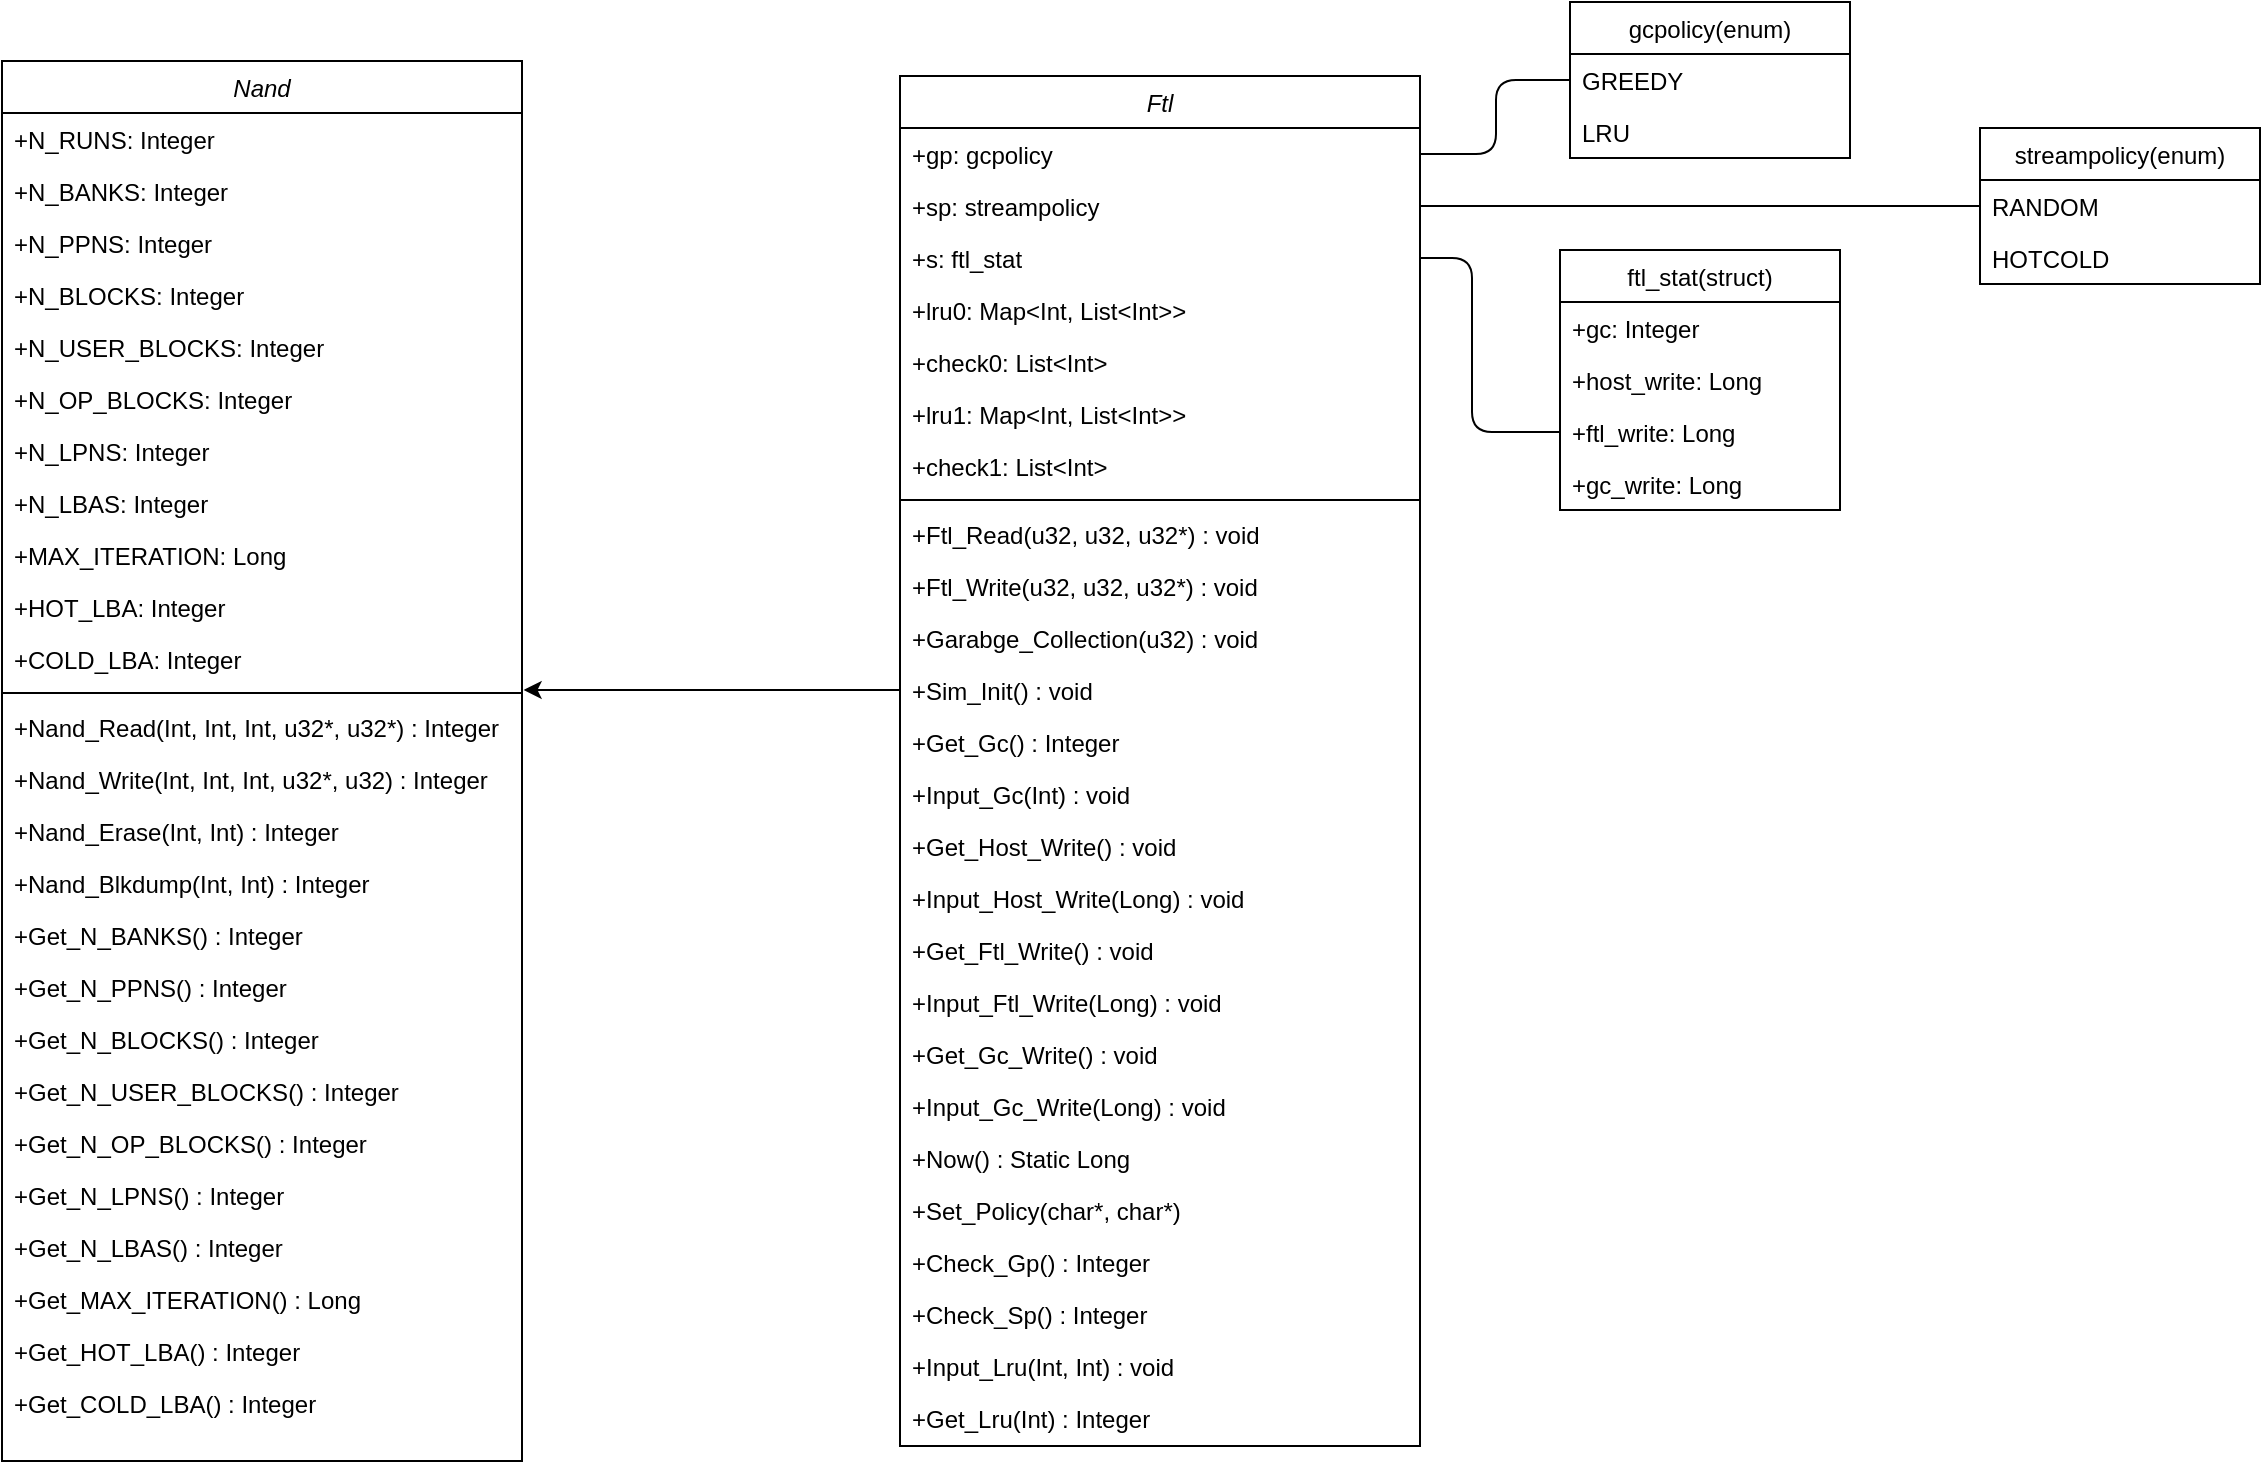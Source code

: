 <mxfile version="14.0.1" type="device"><diagram id="C5RBs43oDa-KdzZeNtuy" name="Page-1"><mxGraphModel dx="1490" dy="1014" grid="0" gridSize="10" guides="1" tooltips="1" connect="1" arrows="1" fold="1" page="0" pageScale="1" pageWidth="827" pageHeight="1169" math="0" shadow="0"><root><mxCell id="WIyWlLk6GJQsqaUBKTNV-0"/><mxCell id="WIyWlLk6GJQsqaUBKTNV-1" parent="WIyWlLk6GJQsqaUBKTNV-0"/><mxCell id="zkfFHV4jXpPFQw0GAbJ--0" value="Nand" style="swimlane;fontStyle=2;align=center;verticalAlign=top;childLayout=stackLayout;horizontal=1;startSize=26;horizontalStack=0;resizeParent=1;resizeLast=0;collapsible=1;marginBottom=0;rounded=0;shadow=0;strokeWidth=1;" parent="WIyWlLk6GJQsqaUBKTNV-1" vertex="1"><mxGeometry x="118" y="2.5" width="260" height="700" as="geometry"><mxRectangle x="230" y="140" width="160" height="26" as="alternateBounds"/></mxGeometry></mxCell><mxCell id="zkfFHV4jXpPFQw0GAbJ--2" value="+N_RUNS: Integer" style="text;align=left;verticalAlign=top;spacingLeft=4;spacingRight=4;overflow=hidden;rotatable=0;points=[[0,0.5],[1,0.5]];portConstraint=eastwest;rounded=0;shadow=0;html=0;" parent="zkfFHV4jXpPFQw0GAbJ--0" vertex="1"><mxGeometry y="26" width="260" height="26" as="geometry"/></mxCell><mxCell id="hQPO2ZYSG6X3vs4kxCk9-1" value="+N_BANKS: Integer" style="text;align=left;verticalAlign=top;spacingLeft=4;spacingRight=4;overflow=hidden;rotatable=0;points=[[0,0.5],[1,0.5]];portConstraint=eastwest;rounded=0;shadow=0;html=0;" parent="zkfFHV4jXpPFQw0GAbJ--0" vertex="1"><mxGeometry y="52" width="260" height="26" as="geometry"/></mxCell><mxCell id="hQPO2ZYSG6X3vs4kxCk9-2" value="+N_PPNS: Integer" style="text;align=left;verticalAlign=top;spacingLeft=4;spacingRight=4;overflow=hidden;rotatable=0;points=[[0,0.5],[1,0.5]];portConstraint=eastwest;rounded=0;shadow=0;html=0;" parent="zkfFHV4jXpPFQw0GAbJ--0" vertex="1"><mxGeometry y="78" width="260" height="26" as="geometry"/></mxCell><mxCell id="hQPO2ZYSG6X3vs4kxCk9-0" value="+N_BLOCKS: Integer" style="text;align=left;verticalAlign=top;spacingLeft=4;spacingRight=4;overflow=hidden;rotatable=0;points=[[0,0.5],[1,0.5]];portConstraint=eastwest;rounded=0;shadow=0;html=0;" parent="zkfFHV4jXpPFQw0GAbJ--0" vertex="1"><mxGeometry y="104" width="260" height="26" as="geometry"/></mxCell><mxCell id="hQPO2ZYSG6X3vs4kxCk9-6" value="+N_USER_BLOCKS: Integer" style="text;align=left;verticalAlign=top;spacingLeft=4;spacingRight=4;overflow=hidden;rotatable=0;points=[[0,0.5],[1,0.5]];portConstraint=eastwest;rounded=0;shadow=0;html=0;" parent="zkfFHV4jXpPFQw0GAbJ--0" vertex="1"><mxGeometry y="130" width="260" height="26" as="geometry"/></mxCell><mxCell id="hQPO2ZYSG6X3vs4kxCk9-5" value="+N_OP_BLOCKS: Integer" style="text;align=left;verticalAlign=top;spacingLeft=4;spacingRight=4;overflow=hidden;rotatable=0;points=[[0,0.5],[1,0.5]];portConstraint=eastwest;rounded=0;shadow=0;html=0;" parent="zkfFHV4jXpPFQw0GAbJ--0" vertex="1"><mxGeometry y="156" width="260" height="26" as="geometry"/></mxCell><mxCell id="hQPO2ZYSG6X3vs4kxCk9-3" value="+N_LPNS: Integer" style="text;align=left;verticalAlign=top;spacingLeft=4;spacingRight=4;overflow=hidden;rotatable=0;points=[[0,0.5],[1,0.5]];portConstraint=eastwest;rounded=0;shadow=0;html=0;" parent="zkfFHV4jXpPFQw0GAbJ--0" vertex="1"><mxGeometry y="182" width="260" height="26" as="geometry"/></mxCell><mxCell id="hQPO2ZYSG6X3vs4kxCk9-4" value="+N_LBAS: Integer" style="text;align=left;verticalAlign=top;spacingLeft=4;spacingRight=4;overflow=hidden;rotatable=0;points=[[0,0.5],[1,0.5]];portConstraint=eastwest;rounded=0;shadow=0;html=0;" parent="zkfFHV4jXpPFQw0GAbJ--0" vertex="1"><mxGeometry y="208" width="260" height="26" as="geometry"/></mxCell><mxCell id="hQPO2ZYSG6X3vs4kxCk9-8" value="+MAX_ITERATION: Long" style="text;align=left;verticalAlign=top;spacingLeft=4;spacingRight=4;overflow=hidden;rotatable=0;points=[[0,0.5],[1,0.5]];portConstraint=eastwest;rounded=0;shadow=0;html=0;" parent="zkfFHV4jXpPFQw0GAbJ--0" vertex="1"><mxGeometry y="234" width="260" height="26" as="geometry"/></mxCell><mxCell id="hQPO2ZYSG6X3vs4kxCk9-9" value="+HOT_LBA: Integer" style="text;align=left;verticalAlign=top;spacingLeft=4;spacingRight=4;overflow=hidden;rotatable=0;points=[[0,0.5],[1,0.5]];portConstraint=eastwest;rounded=0;shadow=0;html=0;" parent="zkfFHV4jXpPFQw0GAbJ--0" vertex="1"><mxGeometry y="260" width="260" height="26" as="geometry"/></mxCell><mxCell id="hQPO2ZYSG6X3vs4kxCk9-7" value="+COLD_LBA: Integer" style="text;align=left;verticalAlign=top;spacingLeft=4;spacingRight=4;overflow=hidden;rotatable=0;points=[[0,0.5],[1,0.5]];portConstraint=eastwest;rounded=0;shadow=0;html=0;" parent="zkfFHV4jXpPFQw0GAbJ--0" vertex="1"><mxGeometry y="286" width="260" height="26" as="geometry"/></mxCell><mxCell id="zkfFHV4jXpPFQw0GAbJ--4" value="" style="line;html=1;strokeWidth=1;align=left;verticalAlign=middle;spacingTop=-1;spacingLeft=3;spacingRight=3;rotatable=0;labelPosition=right;points=[];portConstraint=eastwest;" parent="zkfFHV4jXpPFQw0GAbJ--0" vertex="1"><mxGeometry y="312" width="260" height="8" as="geometry"/></mxCell><mxCell id="zkfFHV4jXpPFQw0GAbJ--5" value="+Nand_Read(Int, Int, Int, u32*, u32*) : Integer" style="text;align=left;verticalAlign=top;spacingLeft=4;spacingRight=4;overflow=hidden;rotatable=0;points=[[0,0.5],[1,0.5]];portConstraint=eastwest;" parent="zkfFHV4jXpPFQw0GAbJ--0" vertex="1"><mxGeometry y="320" width="260" height="26" as="geometry"/></mxCell><mxCell id="hQPO2ZYSG6X3vs4kxCk9-17" value="+Nand_Write(Int, Int, Int, u32*, u32) : Integer" style="text;align=left;verticalAlign=top;spacingLeft=4;spacingRight=4;overflow=hidden;rotatable=0;points=[[0,0.5],[1,0.5]];portConstraint=eastwest;" parent="zkfFHV4jXpPFQw0GAbJ--0" vertex="1"><mxGeometry y="346" width="260" height="26" as="geometry"/></mxCell><mxCell id="hQPO2ZYSG6X3vs4kxCk9-16" value="+Nand_Erase(Int, Int) : Integer" style="text;align=left;verticalAlign=top;spacingLeft=4;spacingRight=4;overflow=hidden;rotatable=0;points=[[0,0.5],[1,0.5]];portConstraint=eastwest;" parent="zkfFHV4jXpPFQw0GAbJ--0" vertex="1"><mxGeometry y="372" width="260" height="26" as="geometry"/></mxCell><mxCell id="hQPO2ZYSG6X3vs4kxCk9-15" value="+Nand_Blkdump(Int, Int) : Integer" style="text;align=left;verticalAlign=top;spacingLeft=4;spacingRight=4;overflow=hidden;rotatable=0;points=[[0,0.5],[1,0.5]];portConstraint=eastwest;" parent="zkfFHV4jXpPFQw0GAbJ--0" vertex="1"><mxGeometry y="398" width="260" height="26" as="geometry"/></mxCell><mxCell id="hQPO2ZYSG6X3vs4kxCk9-14" value="+Get_N_BANKS() : Integer" style="text;align=left;verticalAlign=top;spacingLeft=4;spacingRight=4;overflow=hidden;rotatable=0;points=[[0,0.5],[1,0.5]];portConstraint=eastwest;" parent="zkfFHV4jXpPFQw0GAbJ--0" vertex="1"><mxGeometry y="424" width="260" height="26" as="geometry"/></mxCell><mxCell id="hQPO2ZYSG6X3vs4kxCk9-22" value="+Get_N_PPNS() : Integer" style="text;align=left;verticalAlign=top;spacingLeft=4;spacingRight=4;overflow=hidden;rotatable=0;points=[[0,0.5],[1,0.5]];portConstraint=eastwest;" parent="zkfFHV4jXpPFQw0GAbJ--0" vertex="1"><mxGeometry y="450" width="260" height="26" as="geometry"/></mxCell><mxCell id="hQPO2ZYSG6X3vs4kxCk9-21" value="+Get_N_BLOCKS() : Integer" style="text;align=left;verticalAlign=top;spacingLeft=4;spacingRight=4;overflow=hidden;rotatable=0;points=[[0,0.5],[1,0.5]];portConstraint=eastwest;" parent="zkfFHV4jXpPFQw0GAbJ--0" vertex="1"><mxGeometry y="476" width="260" height="26" as="geometry"/></mxCell><mxCell id="hQPO2ZYSG6X3vs4kxCk9-20" value="+Get_N_USER_BLOCKS() : Integer" style="text;align=left;verticalAlign=top;spacingLeft=4;spacingRight=4;overflow=hidden;rotatable=0;points=[[0,0.5],[1,0.5]];portConstraint=eastwest;" parent="zkfFHV4jXpPFQw0GAbJ--0" vertex="1"><mxGeometry y="502" width="260" height="26" as="geometry"/></mxCell><mxCell id="hQPO2ZYSG6X3vs4kxCk9-19" value="+Get_N_OP_BLOCKS() : Integer" style="text;align=left;verticalAlign=top;spacingLeft=4;spacingRight=4;overflow=hidden;rotatable=0;points=[[0,0.5],[1,0.5]];portConstraint=eastwest;" parent="zkfFHV4jXpPFQw0GAbJ--0" vertex="1"><mxGeometry y="528" width="260" height="26" as="geometry"/></mxCell><mxCell id="hQPO2ZYSG6X3vs4kxCk9-18" value="+Get_N_LPNS() : Integer" style="text;align=left;verticalAlign=top;spacingLeft=4;spacingRight=4;overflow=hidden;rotatable=0;points=[[0,0.5],[1,0.5]];portConstraint=eastwest;" parent="zkfFHV4jXpPFQw0GAbJ--0" vertex="1"><mxGeometry y="554" width="260" height="26" as="geometry"/></mxCell><mxCell id="hQPO2ZYSG6X3vs4kxCk9-25" value="+Get_N_LBAS() : Integer" style="text;align=left;verticalAlign=top;spacingLeft=4;spacingRight=4;overflow=hidden;rotatable=0;points=[[0,0.5],[1,0.5]];portConstraint=eastwest;" parent="zkfFHV4jXpPFQw0GAbJ--0" vertex="1"><mxGeometry y="580" width="260" height="26" as="geometry"/></mxCell><mxCell id="hQPO2ZYSG6X3vs4kxCk9-24" value="+Get_MAX_ITERATION() : Long" style="text;align=left;verticalAlign=top;spacingLeft=4;spacingRight=4;overflow=hidden;rotatable=0;points=[[0,0.5],[1,0.5]];portConstraint=eastwest;" parent="zkfFHV4jXpPFQw0GAbJ--0" vertex="1"><mxGeometry y="606" width="260" height="26" as="geometry"/></mxCell><mxCell id="hQPO2ZYSG6X3vs4kxCk9-23" value="+Get_HOT_LBA() : Integer" style="text;align=left;verticalAlign=top;spacingLeft=4;spacingRight=4;overflow=hidden;rotatable=0;points=[[0,0.5],[1,0.5]];portConstraint=eastwest;" parent="zkfFHV4jXpPFQw0GAbJ--0" vertex="1"><mxGeometry y="632" width="260" height="26" as="geometry"/></mxCell><mxCell id="hQPO2ZYSG6X3vs4kxCk9-26" value="+Get_COLD_LBA() : Integer" style="text;align=left;verticalAlign=top;spacingLeft=4;spacingRight=4;overflow=hidden;rotatable=0;points=[[0,0.5],[1,0.5]];portConstraint=eastwest;" parent="zkfFHV4jXpPFQw0GAbJ--0" vertex="1"><mxGeometry y="658" width="260" height="26" as="geometry"/></mxCell><mxCell id="hQPO2ZYSG6X3vs4kxCk9-27" value="Ftl" style="swimlane;fontStyle=2;align=center;verticalAlign=top;childLayout=stackLayout;horizontal=1;startSize=26;horizontalStack=0;resizeParent=1;resizeLast=0;collapsible=1;marginBottom=0;rounded=0;shadow=0;strokeWidth=1;" parent="WIyWlLk6GJQsqaUBKTNV-1" vertex="1"><mxGeometry x="567" y="10" width="260" height="685" as="geometry"><mxRectangle x="230" y="140" width="160" height="26" as="alternateBounds"/></mxGeometry></mxCell><mxCell id="hQPO2ZYSG6X3vs4kxCk9-28" value="+gp: gcpolicy" style="text;align=left;verticalAlign=top;spacingLeft=4;spacingRight=4;overflow=hidden;rotatable=0;points=[[0,0.5],[1,0.5]];portConstraint=eastwest;rounded=0;shadow=0;html=0;" parent="hQPO2ZYSG6X3vs4kxCk9-27" vertex="1"><mxGeometry y="26" width="260" height="26" as="geometry"/></mxCell><mxCell id="hQPO2ZYSG6X3vs4kxCk9-29" value="+sp: streampolicy" style="text;align=left;verticalAlign=top;spacingLeft=4;spacingRight=4;overflow=hidden;rotatable=0;points=[[0,0.5],[1,0.5]];portConstraint=eastwest;rounded=0;shadow=0;html=0;" parent="hQPO2ZYSG6X3vs4kxCk9-27" vertex="1"><mxGeometry y="52" width="260" height="26" as="geometry"/></mxCell><mxCell id="hQPO2ZYSG6X3vs4kxCk9-30" value="+s: ftl_stat" style="text;align=left;verticalAlign=top;spacingLeft=4;spacingRight=4;overflow=hidden;rotatable=0;points=[[0,0.5],[1,0.5]];portConstraint=eastwest;rounded=0;shadow=0;html=0;" parent="hQPO2ZYSG6X3vs4kxCk9-27" vertex="1"><mxGeometry y="78" width="260" height="26" as="geometry"/></mxCell><mxCell id="hQPO2ZYSG6X3vs4kxCk9-31" value="+lru0: Map&lt;Int, List&lt;Int&gt;&gt;" style="text;align=left;verticalAlign=top;spacingLeft=4;spacingRight=4;overflow=hidden;rotatable=0;points=[[0,0.5],[1,0.5]];portConstraint=eastwest;rounded=0;shadow=0;html=0;" parent="hQPO2ZYSG6X3vs4kxCk9-27" vertex="1"><mxGeometry y="104" width="260" height="26" as="geometry"/></mxCell><mxCell id="hQPO2ZYSG6X3vs4kxCk9-32" value="+check0: List&lt;Int&gt;" style="text;align=left;verticalAlign=top;spacingLeft=4;spacingRight=4;overflow=hidden;rotatable=0;points=[[0,0.5],[1,0.5]];portConstraint=eastwest;rounded=0;shadow=0;html=0;" parent="hQPO2ZYSG6X3vs4kxCk9-27" vertex="1"><mxGeometry y="130" width="260" height="26" as="geometry"/></mxCell><mxCell id="hQPO2ZYSG6X3vs4kxCk9-55" value="+lru1: Map&lt;Int, List&lt;Int&gt;&gt;" style="text;align=left;verticalAlign=top;spacingLeft=4;spacingRight=4;overflow=hidden;rotatable=0;points=[[0,0.5],[1,0.5]];portConstraint=eastwest;rounded=0;shadow=0;html=0;" parent="hQPO2ZYSG6X3vs4kxCk9-27" vertex="1"><mxGeometry y="156" width="260" height="26" as="geometry"/></mxCell><mxCell id="hQPO2ZYSG6X3vs4kxCk9-56" value="+check1: List&lt;Int&gt;" style="text;align=left;verticalAlign=top;spacingLeft=4;spacingRight=4;overflow=hidden;rotatable=0;points=[[0,0.5],[1,0.5]];portConstraint=eastwest;rounded=0;shadow=0;html=0;" parent="hQPO2ZYSG6X3vs4kxCk9-27" vertex="1"><mxGeometry y="182" width="260" height="26" as="geometry"/></mxCell><mxCell id="hQPO2ZYSG6X3vs4kxCk9-39" value="" style="line;html=1;strokeWidth=1;align=left;verticalAlign=middle;spacingTop=-1;spacingLeft=3;spacingRight=3;rotatable=0;labelPosition=right;points=[];portConstraint=eastwest;" parent="hQPO2ZYSG6X3vs4kxCk9-27" vertex="1"><mxGeometry y="208" width="260" height="8" as="geometry"/></mxCell><mxCell id="hQPO2ZYSG6X3vs4kxCk9-40" value="+Ftl_Read(u32, u32, u32*) : void" style="text;align=left;verticalAlign=top;spacingLeft=4;spacingRight=4;overflow=hidden;rotatable=0;points=[[0,0.5],[1,0.5]];portConstraint=eastwest;" parent="hQPO2ZYSG6X3vs4kxCk9-27" vertex="1"><mxGeometry y="216" width="260" height="26" as="geometry"/></mxCell><mxCell id="hQPO2ZYSG6X3vs4kxCk9-58" value="+Ftl_Write(u32, u32, u32*) : void" style="text;align=left;verticalAlign=top;spacingLeft=4;spacingRight=4;overflow=hidden;rotatable=0;points=[[0,0.5],[1,0.5]];portConstraint=eastwest;" parent="hQPO2ZYSG6X3vs4kxCk9-27" vertex="1"><mxGeometry y="242" width="260" height="26" as="geometry"/></mxCell><mxCell id="hQPO2ZYSG6X3vs4kxCk9-42" value="+Garabge_Collection(u32) : void" style="text;align=left;verticalAlign=top;spacingLeft=4;spacingRight=4;overflow=hidden;rotatable=0;points=[[0,0.5],[1,0.5]];portConstraint=eastwest;" parent="hQPO2ZYSG6X3vs4kxCk9-27" vertex="1"><mxGeometry y="268" width="260" height="26" as="geometry"/></mxCell><mxCell id="hQPO2ZYSG6X3vs4kxCk9-43" value="+Sim_Init() : void" style="text;align=left;verticalAlign=top;spacingLeft=4;spacingRight=4;overflow=hidden;rotatable=0;points=[[0,0.5],[1,0.5]];portConstraint=eastwest;" parent="hQPO2ZYSG6X3vs4kxCk9-27" vertex="1"><mxGeometry y="294" width="260" height="26" as="geometry"/></mxCell><mxCell id="hQPO2ZYSG6X3vs4kxCk9-44" value="+Get_Gc() : Integer" style="text;align=left;verticalAlign=top;spacingLeft=4;spacingRight=4;overflow=hidden;rotatable=0;points=[[0,0.5],[1,0.5]];portConstraint=eastwest;" parent="hQPO2ZYSG6X3vs4kxCk9-27" vertex="1"><mxGeometry y="320" width="260" height="26" as="geometry"/></mxCell><mxCell id="hQPO2ZYSG6X3vs4kxCk9-59" value="+Input_Gc(Int) : void" style="text;align=left;verticalAlign=top;spacingLeft=4;spacingRight=4;overflow=hidden;rotatable=0;points=[[0,0.5],[1,0.5]];portConstraint=eastwest;" parent="hQPO2ZYSG6X3vs4kxCk9-27" vertex="1"><mxGeometry y="346" width="260" height="26" as="geometry"/></mxCell><mxCell id="hQPO2ZYSG6X3vs4kxCk9-60" value="+Get_Host_Write() : void" style="text;align=left;verticalAlign=top;spacingLeft=4;spacingRight=4;overflow=hidden;rotatable=0;points=[[0,0.5],[1,0.5]];portConstraint=eastwest;" parent="hQPO2ZYSG6X3vs4kxCk9-27" vertex="1"><mxGeometry y="372" width="260" height="26" as="geometry"/></mxCell><mxCell id="hQPO2ZYSG6X3vs4kxCk9-61" value="+Input_Host_Write(Long) : void" style="text;align=left;verticalAlign=top;spacingLeft=4;spacingRight=4;overflow=hidden;rotatable=0;points=[[0,0.5],[1,0.5]];portConstraint=eastwest;" parent="hQPO2ZYSG6X3vs4kxCk9-27" vertex="1"><mxGeometry y="398" width="260" height="26" as="geometry"/></mxCell><mxCell id="hQPO2ZYSG6X3vs4kxCk9-64" value="+Get_Ftl_Write() : void" style="text;align=left;verticalAlign=top;spacingLeft=4;spacingRight=4;overflow=hidden;rotatable=0;points=[[0,0.5],[1,0.5]];portConstraint=eastwest;" parent="hQPO2ZYSG6X3vs4kxCk9-27" vertex="1"><mxGeometry y="424" width="260" height="26" as="geometry"/></mxCell><mxCell id="hQPO2ZYSG6X3vs4kxCk9-65" value="+Input_Ftl_Write(Long) : void" style="text;align=left;verticalAlign=top;spacingLeft=4;spacingRight=4;overflow=hidden;rotatable=0;points=[[0,0.5],[1,0.5]];portConstraint=eastwest;" parent="hQPO2ZYSG6X3vs4kxCk9-27" vertex="1"><mxGeometry y="450" width="260" height="26" as="geometry"/></mxCell><mxCell id="hQPO2ZYSG6X3vs4kxCk9-66" value="+Get_Gc_Write() : void" style="text;align=left;verticalAlign=top;spacingLeft=4;spacingRight=4;overflow=hidden;rotatable=0;points=[[0,0.5],[1,0.5]];portConstraint=eastwest;" parent="hQPO2ZYSG6X3vs4kxCk9-27" vertex="1"><mxGeometry y="476" width="260" height="26" as="geometry"/></mxCell><mxCell id="hQPO2ZYSG6X3vs4kxCk9-67" value="+Input_Gc_Write(Long) : void" style="text;align=left;verticalAlign=top;spacingLeft=4;spacingRight=4;overflow=hidden;rotatable=0;points=[[0,0.5],[1,0.5]];portConstraint=eastwest;" parent="hQPO2ZYSG6X3vs4kxCk9-27" vertex="1"><mxGeometry y="502" width="260" height="26" as="geometry"/></mxCell><mxCell id="hQPO2ZYSG6X3vs4kxCk9-68" value="+Now() : Static Long" style="text;align=left;verticalAlign=top;spacingLeft=4;spacingRight=4;overflow=hidden;rotatable=0;points=[[0,0.5],[1,0.5]];portConstraint=eastwest;" parent="hQPO2ZYSG6X3vs4kxCk9-27" vertex="1"><mxGeometry y="528" width="260" height="26" as="geometry"/></mxCell><mxCell id="hQPO2ZYSG6X3vs4kxCk9-69" value="+Set_Policy(char*, char*)" style="text;align=left;verticalAlign=top;spacingLeft=4;spacingRight=4;overflow=hidden;rotatable=0;points=[[0,0.5],[1,0.5]];portConstraint=eastwest;" parent="hQPO2ZYSG6X3vs4kxCk9-27" vertex="1"><mxGeometry y="554" width="260" height="26" as="geometry"/></mxCell><mxCell id="hQPO2ZYSG6X3vs4kxCk9-70" value="+Check_Gp() : Integer" style="text;align=left;verticalAlign=top;spacingLeft=4;spacingRight=4;overflow=hidden;rotatable=0;points=[[0,0.5],[1,0.5]];portConstraint=eastwest;" parent="hQPO2ZYSG6X3vs4kxCk9-27" vertex="1"><mxGeometry y="580" width="260" height="26" as="geometry"/></mxCell><mxCell id="hQPO2ZYSG6X3vs4kxCk9-71" value="+Check_Sp() : Integer" style="text;align=left;verticalAlign=top;spacingLeft=4;spacingRight=4;overflow=hidden;rotatable=0;points=[[0,0.5],[1,0.5]];portConstraint=eastwest;" parent="hQPO2ZYSG6X3vs4kxCk9-27" vertex="1"><mxGeometry y="606" width="260" height="26" as="geometry"/></mxCell><mxCell id="hQPO2ZYSG6X3vs4kxCk9-72" value="+Input_Lru(Int, Int) : void" style="text;align=left;verticalAlign=top;spacingLeft=4;spacingRight=4;overflow=hidden;rotatable=0;points=[[0,0.5],[1,0.5]];portConstraint=eastwest;" parent="hQPO2ZYSG6X3vs4kxCk9-27" vertex="1"><mxGeometry y="632" width="260" height="26" as="geometry"/></mxCell><mxCell id="hQPO2ZYSG6X3vs4kxCk9-73" value="+Get_Lru(Int) : Integer" style="text;align=left;verticalAlign=top;spacingLeft=4;spacingRight=4;overflow=hidden;rotatable=0;points=[[0,0.5],[1,0.5]];portConstraint=eastwest;" parent="hQPO2ZYSG6X3vs4kxCk9-27" vertex="1"><mxGeometry y="658" width="260" height="26" as="geometry"/></mxCell><mxCell id="hQPO2ZYSG6X3vs4kxCk9-81" value="gcpolicy(enum)" style="swimlane;fontStyle=0;childLayout=stackLayout;horizontal=1;startSize=26;fillColor=none;horizontalStack=0;resizeParent=1;resizeParentMax=0;resizeLast=0;collapsible=1;marginBottom=0;" parent="WIyWlLk6GJQsqaUBKTNV-1" vertex="1"><mxGeometry x="902" y="-27" width="140" height="78" as="geometry"/></mxCell><mxCell id="hQPO2ZYSG6X3vs4kxCk9-82" value="GREEDY" style="text;strokeColor=none;fillColor=none;align=left;verticalAlign=top;spacingLeft=4;spacingRight=4;overflow=hidden;rotatable=0;points=[[0,0.5],[1,0.5]];portConstraint=eastwest;" parent="hQPO2ZYSG6X3vs4kxCk9-81" vertex="1"><mxGeometry y="26" width="140" height="26" as="geometry"/></mxCell><mxCell id="hQPO2ZYSG6X3vs4kxCk9-83" value="LRU" style="text;strokeColor=none;fillColor=none;align=left;verticalAlign=top;spacingLeft=4;spacingRight=4;overflow=hidden;rotatable=0;points=[[0,0.5],[1,0.5]];portConstraint=eastwest;" parent="hQPO2ZYSG6X3vs4kxCk9-81" vertex="1"><mxGeometry y="52" width="140" height="26" as="geometry"/></mxCell><mxCell id="hQPO2ZYSG6X3vs4kxCk9-86" value="streampolicy(enum)" style="swimlane;fontStyle=0;childLayout=stackLayout;horizontal=1;startSize=26;fillColor=none;horizontalStack=0;resizeParent=1;resizeParentMax=0;resizeLast=0;collapsible=1;marginBottom=0;" parent="WIyWlLk6GJQsqaUBKTNV-1" vertex="1"><mxGeometry x="1107" y="36" width="140" height="78" as="geometry"/></mxCell><mxCell id="hQPO2ZYSG6X3vs4kxCk9-87" value="RANDOM" style="text;strokeColor=none;fillColor=none;align=left;verticalAlign=top;spacingLeft=4;spacingRight=4;overflow=hidden;rotatable=0;points=[[0,0.5],[1,0.5]];portConstraint=eastwest;" parent="hQPO2ZYSG6X3vs4kxCk9-86" vertex="1"><mxGeometry y="26" width="140" height="26" as="geometry"/></mxCell><mxCell id="hQPO2ZYSG6X3vs4kxCk9-88" value="HOTCOLD" style="text;strokeColor=none;fillColor=none;align=left;verticalAlign=top;spacingLeft=4;spacingRight=4;overflow=hidden;rotatable=0;points=[[0,0.5],[1,0.5]];portConstraint=eastwest;" parent="hQPO2ZYSG6X3vs4kxCk9-86" vertex="1"><mxGeometry y="52" width="140" height="26" as="geometry"/></mxCell><mxCell id="hQPO2ZYSG6X3vs4kxCk9-91" value="ftl_stat(struct)" style="swimlane;fontStyle=0;childLayout=stackLayout;horizontal=1;startSize=26;fillColor=none;horizontalStack=0;resizeParent=1;resizeParentMax=0;resizeLast=0;collapsible=1;marginBottom=0;" parent="WIyWlLk6GJQsqaUBKTNV-1" vertex="1"><mxGeometry x="897" y="97" width="140" height="130" as="geometry"/></mxCell><mxCell id="hQPO2ZYSG6X3vs4kxCk9-92" value="+gc: Integer" style="text;strokeColor=none;fillColor=none;align=left;verticalAlign=top;spacingLeft=4;spacingRight=4;overflow=hidden;rotatable=0;points=[[0,0.5],[1,0.5]];portConstraint=eastwest;" parent="hQPO2ZYSG6X3vs4kxCk9-91" vertex="1"><mxGeometry y="26" width="140" height="26" as="geometry"/></mxCell><mxCell id="hQPO2ZYSG6X3vs4kxCk9-93" value="+host_write: Long" style="text;strokeColor=none;fillColor=none;align=left;verticalAlign=top;spacingLeft=4;spacingRight=4;overflow=hidden;rotatable=0;points=[[0,0.5],[1,0.5]];portConstraint=eastwest;" parent="hQPO2ZYSG6X3vs4kxCk9-91" vertex="1"><mxGeometry y="52" width="140" height="26" as="geometry"/></mxCell><mxCell id="hQPO2ZYSG6X3vs4kxCk9-96" value="+ftl_write: Long" style="text;strokeColor=none;fillColor=none;align=left;verticalAlign=top;spacingLeft=4;spacingRight=4;overflow=hidden;rotatable=0;points=[[0,0.5],[1,0.5]];portConstraint=eastwest;" parent="hQPO2ZYSG6X3vs4kxCk9-91" vertex="1"><mxGeometry y="78" width="140" height="26" as="geometry"/></mxCell><mxCell id="hQPO2ZYSG6X3vs4kxCk9-97" value="+gc_write: Long" style="text;strokeColor=none;fillColor=none;align=left;verticalAlign=top;spacingLeft=4;spacingRight=4;overflow=hidden;rotatable=0;points=[[0,0.5],[1,0.5]];portConstraint=eastwest;" parent="hQPO2ZYSG6X3vs4kxCk9-91" vertex="1"><mxGeometry y="104" width="140" height="26" as="geometry"/></mxCell><mxCell id="hQPO2ZYSG6X3vs4kxCk9-99" value="" style="endArrow=none;html=1;entryX=0;entryY=0.5;entryDx=0;entryDy=0;exitX=1;exitY=0.5;exitDx=0;exitDy=0;" parent="WIyWlLk6GJQsqaUBKTNV-1" source="hQPO2ZYSG6X3vs4kxCk9-30" target="hQPO2ZYSG6X3vs4kxCk9-96" edge="1"><mxGeometry width="50" height="50" relative="1" as="geometry"><mxPoint x="573" y="215" as="sourcePoint"/><mxPoint x="623" y="165" as="targetPoint"/><Array as="points"><mxPoint x="853" y="101"/><mxPoint x="853" y="188"/></Array></mxGeometry></mxCell><mxCell id="hQPO2ZYSG6X3vs4kxCk9-100" value="" style="endArrow=none;html=1;entryX=0;entryY=0.5;entryDx=0;entryDy=0;exitX=1;exitY=0.5;exitDx=0;exitDy=0;" parent="WIyWlLk6GJQsqaUBKTNV-1" source="hQPO2ZYSG6X3vs4kxCk9-29" target="hQPO2ZYSG6X3vs4kxCk9-87" edge="1"><mxGeometry width="50" height="50" relative="1" as="geometry"><mxPoint x="573" y="215" as="sourcePoint"/><mxPoint x="623" y="165" as="targetPoint"/></mxGeometry></mxCell><mxCell id="hQPO2ZYSG6X3vs4kxCk9-101" value="" style="endArrow=none;html=1;entryX=0;entryY=0.5;entryDx=0;entryDy=0;exitX=1;exitY=0.5;exitDx=0;exitDy=0;" parent="WIyWlLk6GJQsqaUBKTNV-1" source="hQPO2ZYSG6X3vs4kxCk9-28" target="hQPO2ZYSG6X3vs4kxCk9-82" edge="1"><mxGeometry width="50" height="50" relative="1" as="geometry"><mxPoint x="578" as="sourcePoint"/><mxPoint x="858" as="targetPoint"/><Array as="points"><mxPoint x="865" y="49"/><mxPoint x="865" y="12"/></Array></mxGeometry></mxCell><mxCell id="jt2_TT_vtzyRRremggbK-0" style="edgeStyle=orthogonalEdgeStyle;rounded=0;orthogonalLoop=1;jettySize=auto;html=1;exitX=0;exitY=0.5;exitDx=0;exitDy=0;" edge="1" parent="WIyWlLk6GJQsqaUBKTNV-1" source="hQPO2ZYSG6X3vs4kxCk9-43"><mxGeometry relative="1" as="geometry"><mxPoint x="378.8" y="317" as="targetPoint"/></mxGeometry></mxCell></root></mxGraphModel></diagram></mxfile>